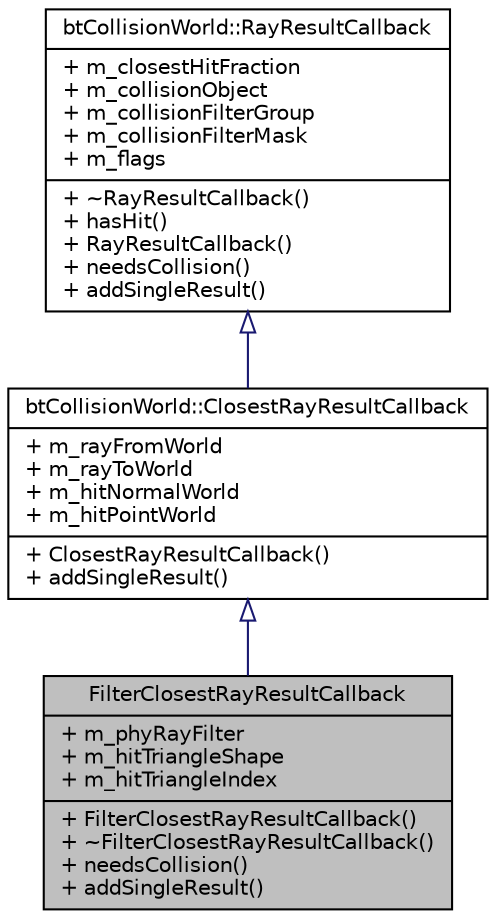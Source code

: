 digraph G
{
  edge [fontname="Helvetica",fontsize="10",labelfontname="Helvetica",labelfontsize="10"];
  node [fontname="Helvetica",fontsize="10",shape=record];
  Node1 [label="{FilterClosestRayResultCallback\n|+ m_phyRayFilter\l+ m_hitTriangleShape\l+ m_hitTriangleIndex\l|+ FilterClosestRayResultCallback()\l+ ~FilterClosestRayResultCallback()\l+ needsCollision()\l+ addSingleResult()\l}",height=0.2,width=0.4,color="black", fillcolor="grey75", style="filled" fontcolor="black"];
  Node2 -> Node1 [dir=back,color="midnightblue",fontsize="10",style="solid",arrowtail="empty",fontname="Helvetica"];
  Node2 [label="{btCollisionWorld::ClosestRayResultCallback\n|+ m_rayFromWorld\l+ m_rayToWorld\l+ m_hitNormalWorld\l+ m_hitPointWorld\l|+ ClosestRayResultCallback()\l+ addSingleResult()\l}",height=0.2,width=0.4,color="black", fillcolor="white", style="filled",URL="$d4/dbe/structbtCollisionWorld_1_1ClosestRayResultCallback.html"];
  Node3 -> Node2 [dir=back,color="midnightblue",fontsize="10",style="solid",arrowtail="empty",fontname="Helvetica"];
  Node3 [label="{btCollisionWorld::RayResultCallback\n|+ m_closestHitFraction\l+ m_collisionObject\l+ m_collisionFilterGroup\l+ m_collisionFilterMask\l+ m_flags\l|+ ~RayResultCallback()\l+ hasHit()\l+ RayResultCallback()\l+ needsCollision()\l+ addSingleResult()\l}",height=0.2,width=0.4,color="black", fillcolor="white", style="filled",URL="$dd/d12/structbtCollisionWorld_1_1RayResultCallback.html",tooltip="RayResultCallback is used to report new raycast results."];
}
